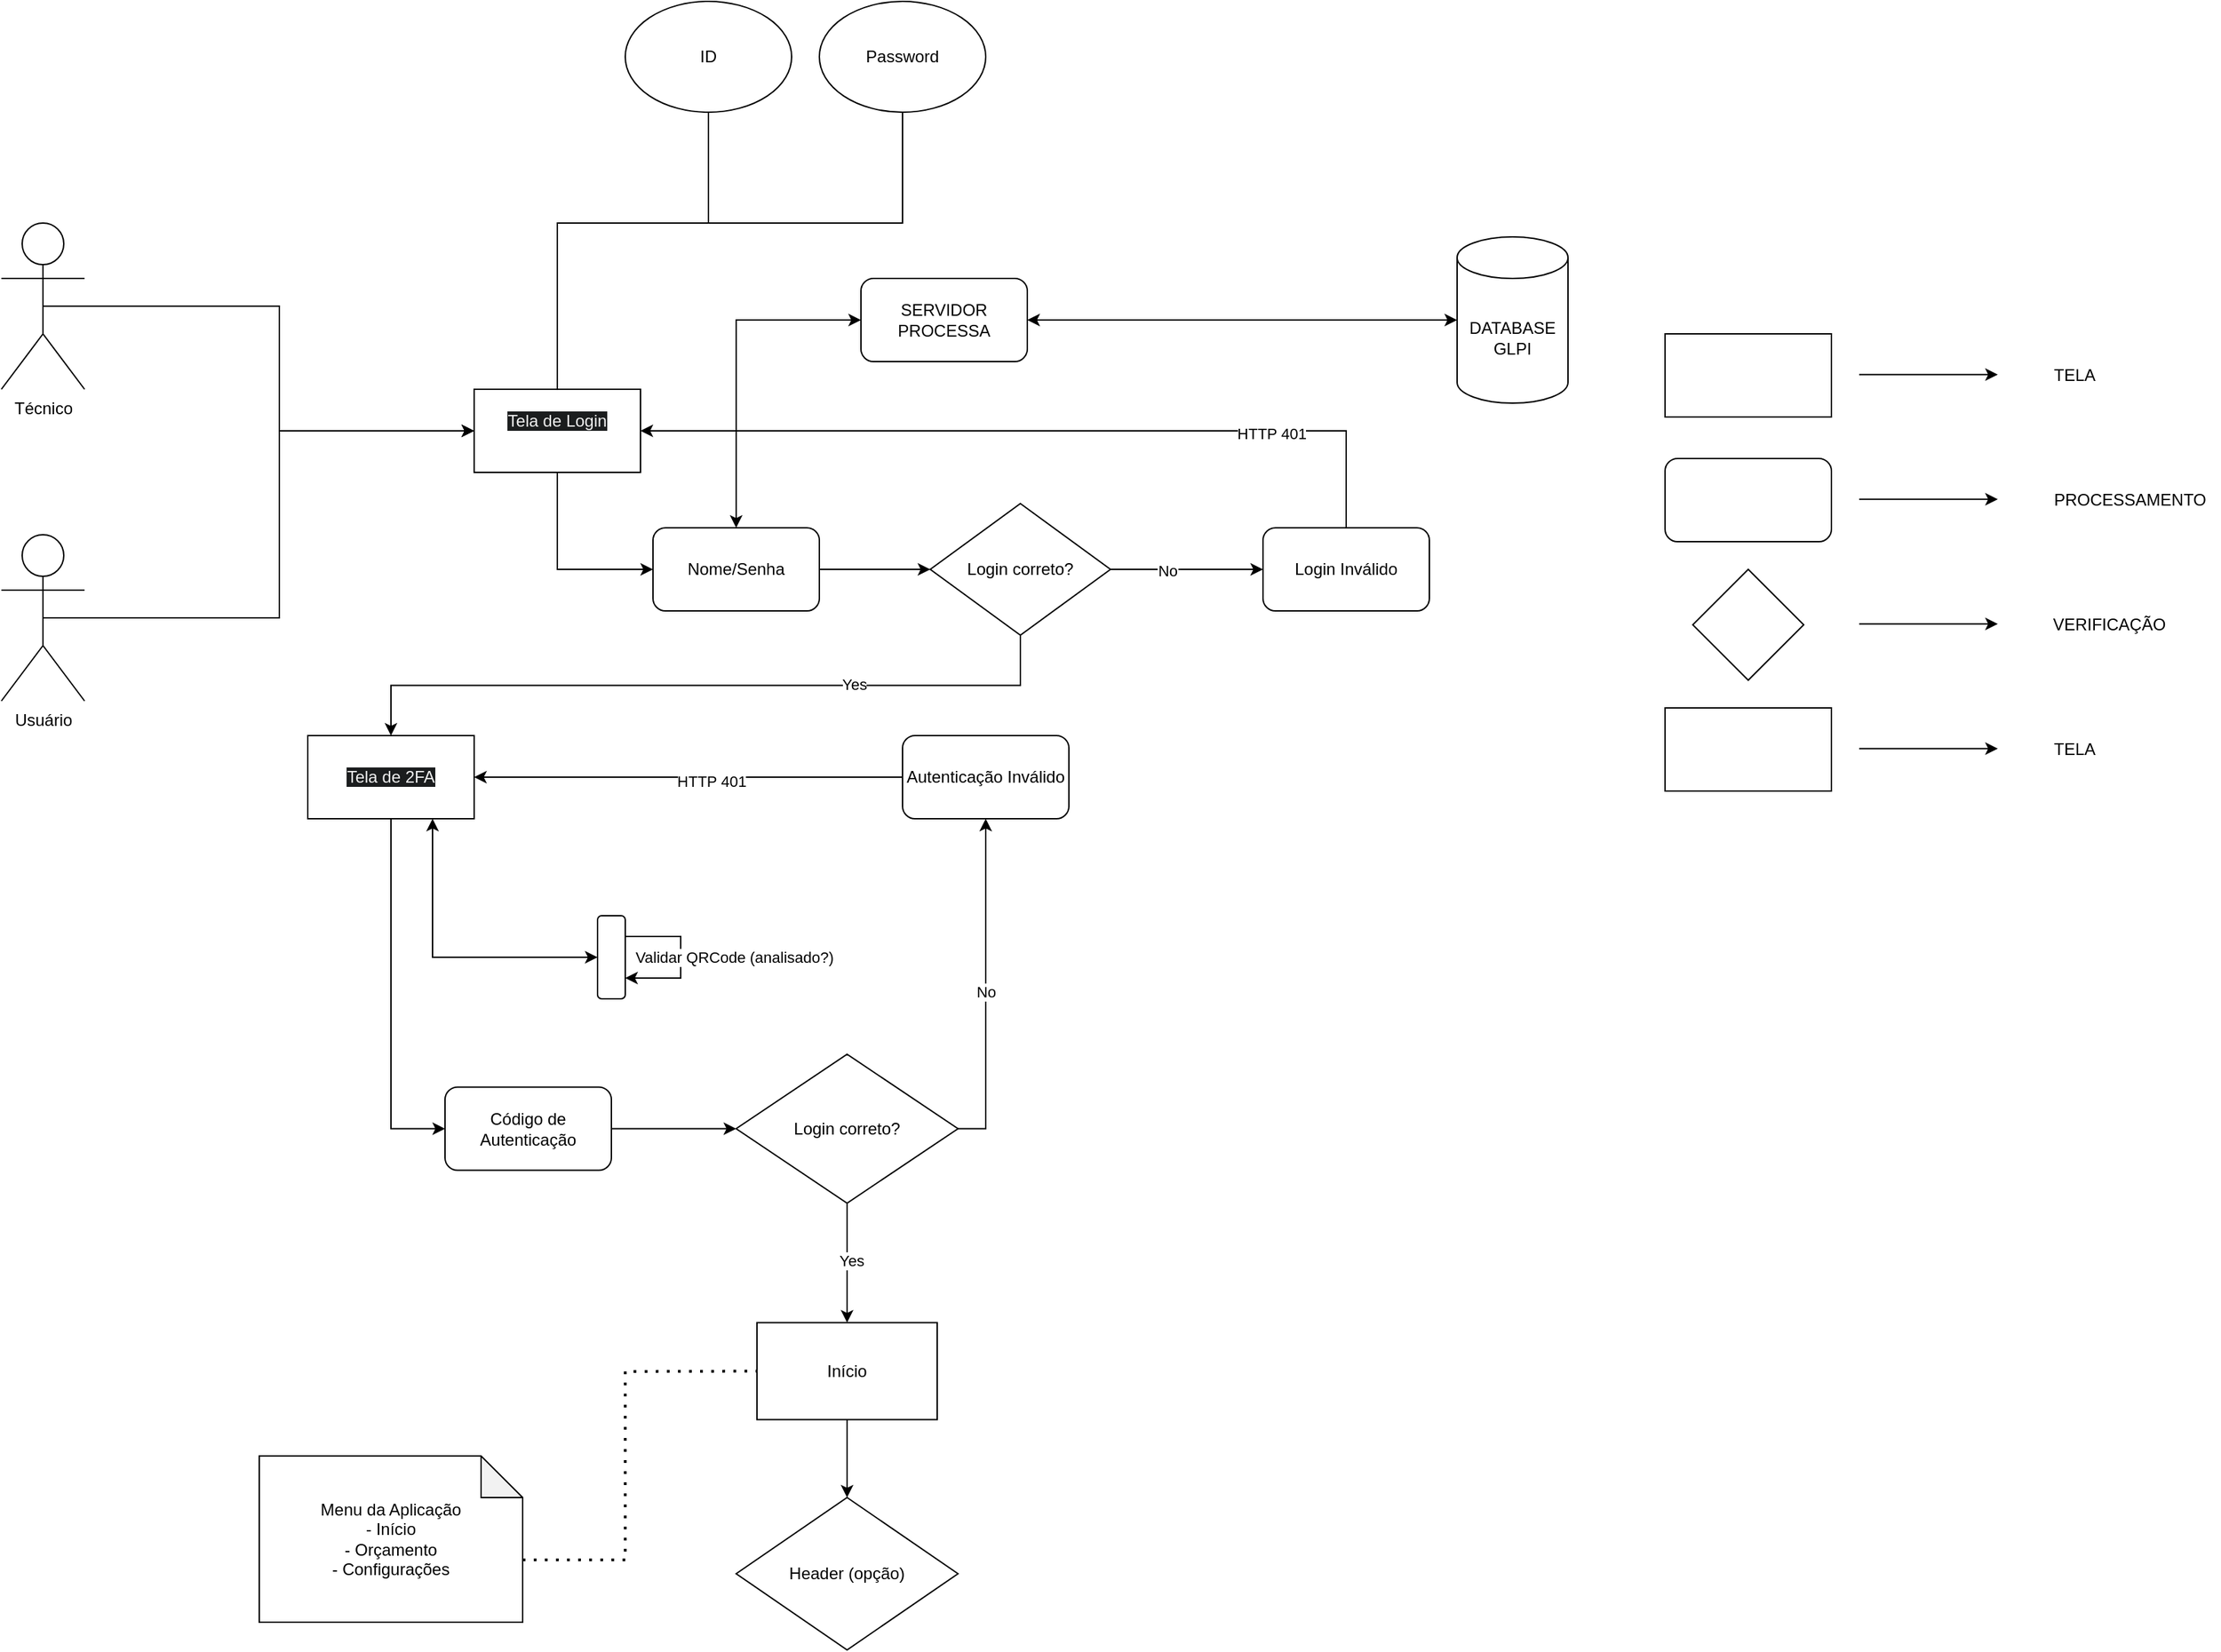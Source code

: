 <mxfile version="22.1.2" type="device">
  <diagram name="Página-1" id="UOZbxtHQJkRKP1uAjrQE">
    <mxGraphModel dx="1753" dy="2515" grid="1" gridSize="10" guides="1" tooltips="1" connect="1" arrows="1" fold="1" page="1" pageScale="1" pageWidth="827" pageHeight="1169" math="0" shadow="0">
      <root>
        <mxCell id="0" />
        <mxCell id="1" parent="0" />
        <mxCell id="yj3FxXPpEBxRYdkQRJRm-77" style="edgeStyle=orthogonalEdgeStyle;rounded=0;orthogonalLoop=1;jettySize=auto;html=1;exitX=0.5;exitY=0.5;exitDx=0;exitDy=0;exitPerimeter=0;entryX=0;entryY=0.5;entryDx=0;entryDy=0;" edge="1" parent="1" source="yj3FxXPpEBxRYdkQRJRm-1" target="yj3FxXPpEBxRYdkQRJRm-3">
          <mxGeometry relative="1" as="geometry" />
        </mxCell>
        <mxCell id="yj3FxXPpEBxRYdkQRJRm-1" value="Usuário&lt;br&gt;" style="shape=umlActor;verticalLabelPosition=bottom;verticalAlign=top;html=1;outlineConnect=0;" vertex="1" parent="1">
          <mxGeometry x="840" y="-425" width="60" height="120" as="geometry" />
        </mxCell>
        <mxCell id="yj3FxXPpEBxRYdkQRJRm-2" style="edgeStyle=orthogonalEdgeStyle;rounded=0;orthogonalLoop=1;jettySize=auto;html=1;exitX=0.5;exitY=1;exitDx=0;exitDy=0;entryX=0;entryY=0.5;entryDx=0;entryDy=0;" edge="1" parent="1" source="yj3FxXPpEBxRYdkQRJRm-3" target="yj3FxXPpEBxRYdkQRJRm-5">
          <mxGeometry relative="1" as="geometry" />
        </mxCell>
        <mxCell id="yj3FxXPpEBxRYdkQRJRm-3" value="&#xa;&lt;span style=&quot;color: rgb(240, 240, 240); font-family: Helvetica; font-size: 12px; font-style: normal; font-variant-ligatures: normal; font-variant-caps: normal; font-weight: 400; letter-spacing: normal; orphans: 2; text-align: center; text-indent: 0px; text-transform: none; widows: 2; word-spacing: 0px; -webkit-text-stroke-width: 0px; background-color: rgb(27, 29, 30); text-decoration-thickness: initial; text-decoration-style: initial; text-decoration-color: initial; float: none; display: inline !important;&quot;&gt;Tela de Login&lt;/span&gt;&#xa;&#xa;" style="rounded=0;whiteSpace=wrap;html=1;" vertex="1" parent="1">
          <mxGeometry x="1181" y="-530" width="120" height="60" as="geometry" />
        </mxCell>
        <mxCell id="yj3FxXPpEBxRYdkQRJRm-4" style="edgeStyle=orthogonalEdgeStyle;rounded=0;orthogonalLoop=1;jettySize=auto;html=1;exitX=1;exitY=0.5;exitDx=0;exitDy=0;entryX=0;entryY=0.5;entryDx=0;entryDy=0;" edge="1" parent="1" source="yj3FxXPpEBxRYdkQRJRm-5" target="yj3FxXPpEBxRYdkQRJRm-10">
          <mxGeometry relative="1" as="geometry">
            <mxPoint x="1610" y="-69.632" as="targetPoint" />
          </mxGeometry>
        </mxCell>
        <mxCell id="yj3FxXPpEBxRYdkQRJRm-5" value="Nome/Senha" style="rounded=1;whiteSpace=wrap;html=1;" vertex="1" parent="1">
          <mxGeometry x="1310" y="-430" width="120" height="60" as="geometry" />
        </mxCell>
        <mxCell id="yj3FxXPpEBxRYdkQRJRm-6" style="edgeStyle=orthogonalEdgeStyle;rounded=0;orthogonalLoop=1;jettySize=auto;html=1;exitX=1;exitY=0.5;exitDx=0;exitDy=0;entryX=0;entryY=0.5;entryDx=0;entryDy=0;" edge="1" parent="1" source="yj3FxXPpEBxRYdkQRJRm-10" target="yj3FxXPpEBxRYdkQRJRm-13">
          <mxGeometry relative="1" as="geometry" />
        </mxCell>
        <mxCell id="yj3FxXPpEBxRYdkQRJRm-7" value="No&lt;br&gt;" style="edgeLabel;html=1;align=center;verticalAlign=middle;resizable=0;points=[];" vertex="1" connectable="0" parent="yj3FxXPpEBxRYdkQRJRm-6">
          <mxGeometry x="-0.256" y="-1" relative="1" as="geometry">
            <mxPoint as="offset" />
          </mxGeometry>
        </mxCell>
        <mxCell id="yj3FxXPpEBxRYdkQRJRm-8" style="edgeStyle=orthogonalEdgeStyle;rounded=0;orthogonalLoop=1;jettySize=auto;html=1;exitX=0.5;exitY=1;exitDx=0;exitDy=0;entryX=0.5;entryY=0;entryDx=0;entryDy=0;" edge="1" parent="1" source="yj3FxXPpEBxRYdkQRJRm-10" target="yj3FxXPpEBxRYdkQRJRm-18">
          <mxGeometry relative="1" as="geometry" />
        </mxCell>
        <mxCell id="yj3FxXPpEBxRYdkQRJRm-9" value="Yes" style="edgeLabel;html=1;align=center;verticalAlign=middle;resizable=0;points=[];" vertex="1" connectable="0" parent="yj3FxXPpEBxRYdkQRJRm-8">
          <mxGeometry x="-0.406" y="-1" relative="1" as="geometry">
            <mxPoint as="offset" />
          </mxGeometry>
        </mxCell>
        <mxCell id="yj3FxXPpEBxRYdkQRJRm-10" value="Login correto?" style="rhombus;whiteSpace=wrap;html=1;" vertex="1" parent="1">
          <mxGeometry x="1510" y="-447.5" width="130" height="95" as="geometry" />
        </mxCell>
        <mxCell id="yj3FxXPpEBxRYdkQRJRm-11" style="edgeStyle=orthogonalEdgeStyle;rounded=0;orthogonalLoop=1;jettySize=auto;html=1;exitX=0.5;exitY=0;exitDx=0;exitDy=0;entryX=1;entryY=0.5;entryDx=0;entryDy=0;" edge="1" parent="1" source="yj3FxXPpEBxRYdkQRJRm-13" target="yj3FxXPpEBxRYdkQRJRm-3">
          <mxGeometry relative="1" as="geometry" />
        </mxCell>
        <mxCell id="yj3FxXPpEBxRYdkQRJRm-12" value="HTTP 401" style="edgeLabel;html=1;align=center;verticalAlign=middle;resizable=0;points=[];" vertex="1" connectable="0" parent="yj3FxXPpEBxRYdkQRJRm-11">
          <mxGeometry x="-0.572" y="2" relative="1" as="geometry">
            <mxPoint as="offset" />
          </mxGeometry>
        </mxCell>
        <mxCell id="yj3FxXPpEBxRYdkQRJRm-13" value="Login Inválido" style="rounded=1;whiteSpace=wrap;html=1;" vertex="1" parent="1">
          <mxGeometry x="1750" y="-430" width="120" height="60" as="geometry" />
        </mxCell>
        <mxCell id="yj3FxXPpEBxRYdkQRJRm-16" value="Menu da Aplicação&lt;br&gt;- Início&lt;br&gt;- Orçamento&lt;br&gt;- Configurações" style="shape=note;whiteSpace=wrap;html=1;backgroundOutline=1;darkOpacity=0.05;" vertex="1" parent="1">
          <mxGeometry x="1026" y="240" width="190" height="120" as="geometry" />
        </mxCell>
        <mxCell id="yj3FxXPpEBxRYdkQRJRm-17" style="edgeStyle=orthogonalEdgeStyle;rounded=0;orthogonalLoop=1;jettySize=auto;html=1;exitX=0.5;exitY=1;exitDx=0;exitDy=0;entryX=0;entryY=0.5;entryDx=0;entryDy=0;" edge="1" parent="1" source="yj3FxXPpEBxRYdkQRJRm-18" target="yj3FxXPpEBxRYdkQRJRm-20">
          <mxGeometry relative="1" as="geometry" />
        </mxCell>
        <mxCell id="yj3FxXPpEBxRYdkQRJRm-18" value="&lt;span style=&quot;color: rgb(240, 240, 240); font-family: Helvetica; font-size: 12px; font-style: normal; font-variant-ligatures: normal; font-variant-caps: normal; font-weight: 400; letter-spacing: normal; orphans: 2; text-align: center; text-indent: 0px; text-transform: none; widows: 2; word-spacing: 0px; -webkit-text-stroke-width: 0px; background-color: rgb(27, 29, 30); text-decoration-thickness: initial; text-decoration-style: initial; text-decoration-color: initial; float: none; display: inline !important;&quot;&gt;Tela de 2FA&lt;/span&gt;" style="rounded=0;whiteSpace=wrap;html=1;" vertex="1" parent="1">
          <mxGeometry x="1061" y="-280" width="120" height="60" as="geometry" />
        </mxCell>
        <mxCell id="yj3FxXPpEBxRYdkQRJRm-19" style="edgeStyle=orthogonalEdgeStyle;rounded=0;orthogonalLoop=1;jettySize=auto;html=1;exitX=1;exitY=0.5;exitDx=0;exitDy=0;entryX=0;entryY=0.5;entryDx=0;entryDy=0;" edge="1" parent="1" source="yj3FxXPpEBxRYdkQRJRm-20" target="yj3FxXPpEBxRYdkQRJRm-25">
          <mxGeometry relative="1" as="geometry" />
        </mxCell>
        <mxCell id="yj3FxXPpEBxRYdkQRJRm-20" value="Código de Autenticação" style="rounded=1;whiteSpace=wrap;html=1;" vertex="1" parent="1">
          <mxGeometry x="1160" y="-26.25" width="120" height="60" as="geometry" />
        </mxCell>
        <mxCell id="yj3FxXPpEBxRYdkQRJRm-21" style="edgeStyle=orthogonalEdgeStyle;rounded=0;orthogonalLoop=1;jettySize=auto;html=1;exitX=1;exitY=0.5;exitDx=0;exitDy=0;entryX=0.5;entryY=1;entryDx=0;entryDy=0;" edge="1" parent="1" source="yj3FxXPpEBxRYdkQRJRm-25" target="yj3FxXPpEBxRYdkQRJRm-28">
          <mxGeometry relative="1" as="geometry" />
        </mxCell>
        <mxCell id="yj3FxXPpEBxRYdkQRJRm-22" value="No" style="edgeLabel;html=1;align=center;verticalAlign=middle;resizable=0;points=[];" vertex="1" connectable="0" parent="yj3FxXPpEBxRYdkQRJRm-21">
          <mxGeometry x="-0.025" relative="1" as="geometry">
            <mxPoint as="offset" />
          </mxGeometry>
        </mxCell>
        <mxCell id="yj3FxXPpEBxRYdkQRJRm-23" style="edgeStyle=orthogonalEdgeStyle;rounded=0;orthogonalLoop=1;jettySize=auto;html=1;exitX=0.5;exitY=1;exitDx=0;exitDy=0;entryX=0.5;entryY=0;entryDx=0;entryDy=0;" edge="1" parent="1" source="yj3FxXPpEBxRYdkQRJRm-25" target="yj3FxXPpEBxRYdkQRJRm-32">
          <mxGeometry relative="1" as="geometry">
            <mxPoint x="1450" y="233.75" as="targetPoint" />
          </mxGeometry>
        </mxCell>
        <mxCell id="yj3FxXPpEBxRYdkQRJRm-24" value="Yes" style="edgeLabel;html=1;align=center;verticalAlign=middle;resizable=0;points=[];" vertex="1" connectable="0" parent="yj3FxXPpEBxRYdkQRJRm-23">
          <mxGeometry x="-0.049" y="3" relative="1" as="geometry">
            <mxPoint as="offset" />
          </mxGeometry>
        </mxCell>
        <mxCell id="yj3FxXPpEBxRYdkQRJRm-25" value="Login correto?" style="rhombus;whiteSpace=wrap;html=1;" vertex="1" parent="1">
          <mxGeometry x="1370" y="-50" width="160" height="107.5" as="geometry" />
        </mxCell>
        <mxCell id="yj3FxXPpEBxRYdkQRJRm-26" style="edgeStyle=orthogonalEdgeStyle;rounded=0;orthogonalLoop=1;jettySize=auto;html=1;exitX=0;exitY=0.5;exitDx=0;exitDy=0;entryX=1;entryY=0.5;entryDx=0;entryDy=0;" edge="1" parent="1" source="yj3FxXPpEBxRYdkQRJRm-28" target="yj3FxXPpEBxRYdkQRJRm-18">
          <mxGeometry relative="1" as="geometry" />
        </mxCell>
        <mxCell id="yj3FxXPpEBxRYdkQRJRm-27" value="HTTP 401" style="edgeLabel;html=1;align=center;verticalAlign=middle;resizable=0;points=[];" vertex="1" connectable="0" parent="yj3FxXPpEBxRYdkQRJRm-26">
          <mxGeometry x="-0.106" y="3" relative="1" as="geometry">
            <mxPoint as="offset" />
          </mxGeometry>
        </mxCell>
        <mxCell id="yj3FxXPpEBxRYdkQRJRm-28" value="Autenticação Inválido" style="rounded=1;whiteSpace=wrap;html=1;" vertex="1" parent="1">
          <mxGeometry x="1490" y="-280" width="120" height="60" as="geometry" />
        </mxCell>
        <mxCell id="yj3FxXPpEBxRYdkQRJRm-30" value="Header (opção)" style="rhombus;whiteSpace=wrap;html=1;" vertex="1" parent="1">
          <mxGeometry x="1370" y="270" width="160" height="110" as="geometry" />
        </mxCell>
        <mxCell id="yj3FxXPpEBxRYdkQRJRm-31" style="edgeStyle=orthogonalEdgeStyle;rounded=0;orthogonalLoop=1;jettySize=auto;html=1;exitX=0.5;exitY=1;exitDx=0;exitDy=0;entryX=0.5;entryY=0;entryDx=0;entryDy=0;" edge="1" parent="1" source="yj3FxXPpEBxRYdkQRJRm-32" target="yj3FxXPpEBxRYdkQRJRm-30">
          <mxGeometry relative="1" as="geometry" />
        </mxCell>
        <mxCell id="yj3FxXPpEBxRYdkQRJRm-32" value="Início" style="rounded=0;whiteSpace=wrap;html=1;" vertex="1" parent="1">
          <mxGeometry x="1385" y="143.75" width="130" height="70" as="geometry" />
        </mxCell>
        <mxCell id="yj3FxXPpEBxRYdkQRJRm-33" value="" style="endArrow=none;dashed=1;html=1;dashPattern=1 3;strokeWidth=2;rounded=0;exitX=0;exitY=0;exitDx=190;exitDy=75;exitPerimeter=0;entryX=0;entryY=0.5;entryDx=0;entryDy=0;" edge="1" parent="1" source="yj3FxXPpEBxRYdkQRJRm-16" target="yj3FxXPpEBxRYdkQRJRm-32">
          <mxGeometry width="50" height="50" relative="1" as="geometry">
            <mxPoint x="1160" y="193.75" as="sourcePoint" />
            <mxPoint x="1210" y="143.75" as="targetPoint" />
            <Array as="points">
              <mxPoint x="1290" y="315" />
              <mxPoint x="1290" y="179" />
            </Array>
          </mxGeometry>
        </mxCell>
        <mxCell id="yj3FxXPpEBxRYdkQRJRm-34" value="" style="rounded=1;whiteSpace=wrap;html=1;" vertex="1" parent="1">
          <mxGeometry x="1270" y="-150" width="20" height="60" as="geometry" />
        </mxCell>
        <mxCell id="yj3FxXPpEBxRYdkQRJRm-35" style="edgeStyle=orthogonalEdgeStyle;rounded=0;orthogonalLoop=1;jettySize=auto;html=1;exitX=1;exitY=0.25;exitDx=0;exitDy=0;entryX=1;entryY=0.75;entryDx=0;entryDy=0;" edge="1" parent="1" source="yj3FxXPpEBxRYdkQRJRm-34" target="yj3FxXPpEBxRYdkQRJRm-34">
          <mxGeometry relative="1" as="geometry">
            <Array as="points">
              <mxPoint x="1330" y="-135" />
              <mxPoint x="1330" y="-105" />
            </Array>
          </mxGeometry>
        </mxCell>
        <mxCell id="yj3FxXPpEBxRYdkQRJRm-36" value="Validar QRCode (analisado?)&amp;nbsp;" style="edgeLabel;html=1;align=center;verticalAlign=middle;resizable=0;points=[];" vertex="1" connectable="0" parent="yj3FxXPpEBxRYdkQRJRm-35">
          <mxGeometry x="-0.025" relative="1" as="geometry">
            <mxPoint x="40" y="1" as="offset" />
          </mxGeometry>
        </mxCell>
        <mxCell id="yj3FxXPpEBxRYdkQRJRm-37" value="" style="endArrow=classic;startArrow=classic;html=1;rounded=0;entryX=0.75;entryY=1;entryDx=0;entryDy=0;exitX=0;exitY=0.5;exitDx=0;exitDy=0;" edge="1" parent="1" source="yj3FxXPpEBxRYdkQRJRm-34" target="yj3FxXPpEBxRYdkQRJRm-18">
          <mxGeometry width="50" height="50" relative="1" as="geometry">
            <mxPoint x="1360" y="-100" as="sourcePoint" />
            <mxPoint x="1410" y="-150" as="targetPoint" />
            <Array as="points">
              <mxPoint x="1151" y="-120" />
            </Array>
          </mxGeometry>
        </mxCell>
        <mxCell id="yj3FxXPpEBxRYdkQRJRm-38" value="ID" style="ellipse;whiteSpace=wrap;html=1;" vertex="1" parent="1">
          <mxGeometry x="1290" y="-810" width="120" height="80" as="geometry" />
        </mxCell>
        <mxCell id="yj3FxXPpEBxRYdkQRJRm-39" value="" style="endArrow=none;html=1;rounded=0;exitX=0.5;exitY=0;exitDx=0;exitDy=0;entryX=0.5;entryY=1;entryDx=0;entryDy=0;" edge="1" parent="1" source="yj3FxXPpEBxRYdkQRJRm-3" target="yj3FxXPpEBxRYdkQRJRm-38">
          <mxGeometry width="50" height="50" relative="1" as="geometry">
            <mxPoint x="1240" y="-570" as="sourcePoint" />
            <mxPoint x="1241" y="-680" as="targetPoint" />
            <Array as="points">
              <mxPoint x="1241" y="-650" />
              <mxPoint x="1350" y="-650" />
            </Array>
          </mxGeometry>
        </mxCell>
        <mxCell id="yj3FxXPpEBxRYdkQRJRm-40" value="Password" style="ellipse;whiteSpace=wrap;html=1;" vertex="1" parent="1">
          <mxGeometry x="1430" y="-810" width="120" height="80" as="geometry" />
        </mxCell>
        <mxCell id="yj3FxXPpEBxRYdkQRJRm-41" value="" style="endArrow=none;html=1;rounded=0;exitX=0.5;exitY=0;exitDx=0;exitDy=0;entryX=0.5;entryY=1;entryDx=0;entryDy=0;" edge="1" parent="1" source="yj3FxXPpEBxRYdkQRJRm-3" target="yj3FxXPpEBxRYdkQRJRm-40">
          <mxGeometry width="50" height="50" relative="1" as="geometry">
            <mxPoint x="1560" y="-560" as="sourcePoint" />
            <mxPoint x="1610" y="-610" as="targetPoint" />
            <Array as="points">
              <mxPoint x="1241" y="-650" />
              <mxPoint x="1490" y="-650" />
            </Array>
          </mxGeometry>
        </mxCell>
        <mxCell id="yj3FxXPpEBxRYdkQRJRm-76" style="edgeStyle=orthogonalEdgeStyle;rounded=0;orthogonalLoop=1;jettySize=auto;html=1;exitX=0.5;exitY=0.5;exitDx=0;exitDy=0;exitPerimeter=0;entryX=0;entryY=0.5;entryDx=0;entryDy=0;" edge="1" parent="1" source="yj3FxXPpEBxRYdkQRJRm-42" target="yj3FxXPpEBxRYdkQRJRm-3">
          <mxGeometry relative="1" as="geometry" />
        </mxCell>
        <mxCell id="yj3FxXPpEBxRYdkQRJRm-42" value="Técnico" style="shape=umlActor;verticalLabelPosition=bottom;verticalAlign=top;html=1;outlineConnect=0;" vertex="1" parent="1">
          <mxGeometry x="840" y="-650" width="60" height="120" as="geometry" />
        </mxCell>
        <mxCell id="yj3FxXPpEBxRYdkQRJRm-49" value="DATABASE &lt;br&gt;GLPI" style="shape=cylinder3;whiteSpace=wrap;html=1;boundedLbl=1;backgroundOutline=1;size=15;" vertex="1" parent="1">
          <mxGeometry x="1890" y="-640" width="80" height="120" as="geometry" />
        </mxCell>
        <mxCell id="yj3FxXPpEBxRYdkQRJRm-53" value="SERVIDOR PROCESSA" style="rounded=1;whiteSpace=wrap;html=1;" vertex="1" parent="1">
          <mxGeometry x="1460" y="-610" width="120" height="60" as="geometry" />
        </mxCell>
        <mxCell id="yj3FxXPpEBxRYdkQRJRm-57" value="" style="endArrow=classic;startArrow=classic;html=1;rounded=0;entryX=0;entryY=0.5;entryDx=0;entryDy=0;entryPerimeter=0;exitX=1;exitY=0.5;exitDx=0;exitDy=0;" edge="1" parent="1" source="yj3FxXPpEBxRYdkQRJRm-53" target="yj3FxXPpEBxRYdkQRJRm-49">
          <mxGeometry width="50" height="50" relative="1" as="geometry">
            <mxPoint x="1200" y="-500" as="sourcePoint" />
            <mxPoint x="1250" y="-550" as="targetPoint" />
          </mxGeometry>
        </mxCell>
        <mxCell id="yj3FxXPpEBxRYdkQRJRm-59" value="" style="rounded=0;whiteSpace=wrap;html=1;" vertex="1" parent="1">
          <mxGeometry x="2040" y="-570" width="120" height="60" as="geometry" />
        </mxCell>
        <mxCell id="yj3FxXPpEBxRYdkQRJRm-60" value="" style="edgeStyle=none;orthogonalLoop=1;jettySize=auto;html=1;rounded=0;" edge="1" parent="1">
          <mxGeometry width="100" relative="1" as="geometry">
            <mxPoint x="2180" y="-540.62" as="sourcePoint" />
            <mxPoint x="2280" y="-540.62" as="targetPoint" />
            <Array as="points" />
          </mxGeometry>
        </mxCell>
        <mxCell id="yj3FxXPpEBxRYdkQRJRm-61" value="TELA" style="text;html=1;align=center;verticalAlign=middle;resizable=0;points=[];autosize=1;strokeColor=none;fillColor=none;" vertex="1" parent="1">
          <mxGeometry x="2310" y="-555" width="50" height="30" as="geometry" />
        </mxCell>
        <mxCell id="yj3FxXPpEBxRYdkQRJRm-63" value="" style="edgeStyle=none;orthogonalLoop=1;jettySize=auto;html=1;rounded=0;" edge="1" parent="1">
          <mxGeometry width="100" relative="1" as="geometry">
            <mxPoint x="2180" y="-450.62" as="sourcePoint" />
            <mxPoint x="2280" y="-450.62" as="targetPoint" />
            <Array as="points" />
          </mxGeometry>
        </mxCell>
        <mxCell id="yj3FxXPpEBxRYdkQRJRm-64" value="PROCESSAMENTO" style="text;html=1;align=center;verticalAlign=middle;resizable=0;points=[];autosize=1;strokeColor=none;fillColor=none;" vertex="1" parent="1">
          <mxGeometry x="2310" y="-465" width="130" height="30" as="geometry" />
        </mxCell>
        <mxCell id="yj3FxXPpEBxRYdkQRJRm-66" value="" style="edgeStyle=none;orthogonalLoop=1;jettySize=auto;html=1;rounded=0;" edge="1" parent="1">
          <mxGeometry width="100" relative="1" as="geometry">
            <mxPoint x="2180" y="-360.62" as="sourcePoint" />
            <mxPoint x="2280" y="-360.62" as="targetPoint" />
            <Array as="points" />
          </mxGeometry>
        </mxCell>
        <mxCell id="yj3FxXPpEBxRYdkQRJRm-67" value="VERIFICAÇÃO" style="text;html=1;align=center;verticalAlign=middle;resizable=0;points=[];autosize=1;strokeColor=none;fillColor=none;" vertex="1" parent="1">
          <mxGeometry x="2310" y="-375" width="100" height="30" as="geometry" />
        </mxCell>
        <mxCell id="yj3FxXPpEBxRYdkQRJRm-68" value="" style="rounded=0;whiteSpace=wrap;html=1;" vertex="1" parent="1">
          <mxGeometry x="2040" y="-300" width="120" height="60" as="geometry" />
        </mxCell>
        <mxCell id="yj3FxXPpEBxRYdkQRJRm-69" value="" style="edgeStyle=none;orthogonalLoop=1;jettySize=auto;html=1;rounded=0;" edge="1" parent="1">
          <mxGeometry width="100" relative="1" as="geometry">
            <mxPoint x="2180" y="-270.62" as="sourcePoint" />
            <mxPoint x="2280" y="-270.62" as="targetPoint" />
            <Array as="points" />
          </mxGeometry>
        </mxCell>
        <mxCell id="yj3FxXPpEBxRYdkQRJRm-70" value="TELA" style="text;html=1;align=center;verticalAlign=middle;resizable=0;points=[];autosize=1;strokeColor=none;fillColor=none;" vertex="1" parent="1">
          <mxGeometry x="2310" y="-285" width="50" height="30" as="geometry" />
        </mxCell>
        <mxCell id="yj3FxXPpEBxRYdkQRJRm-71" value="" style="rounded=1;whiteSpace=wrap;html=1;" vertex="1" parent="1">
          <mxGeometry x="2040" y="-480" width="120" height="60" as="geometry" />
        </mxCell>
        <mxCell id="yj3FxXPpEBxRYdkQRJRm-74" value="" style="rhombus;whiteSpace=wrap;html=1;" vertex="1" parent="1">
          <mxGeometry x="2060" y="-400" width="80" height="80" as="geometry" />
        </mxCell>
        <mxCell id="yj3FxXPpEBxRYdkQRJRm-78" value="" style="endArrow=classic;startArrow=classic;html=1;rounded=0;exitX=0.5;exitY=0;exitDx=0;exitDy=0;entryX=0;entryY=0.5;entryDx=0;entryDy=0;" edge="1" parent="1" source="yj3FxXPpEBxRYdkQRJRm-5" target="yj3FxXPpEBxRYdkQRJRm-53">
          <mxGeometry width="50" height="50" relative="1" as="geometry">
            <mxPoint x="1610" y="-160" as="sourcePoint" />
            <mxPoint x="1370" y="-580" as="targetPoint" />
            <Array as="points">
              <mxPoint x="1370" y="-580" />
            </Array>
          </mxGeometry>
        </mxCell>
      </root>
    </mxGraphModel>
  </diagram>
</mxfile>
